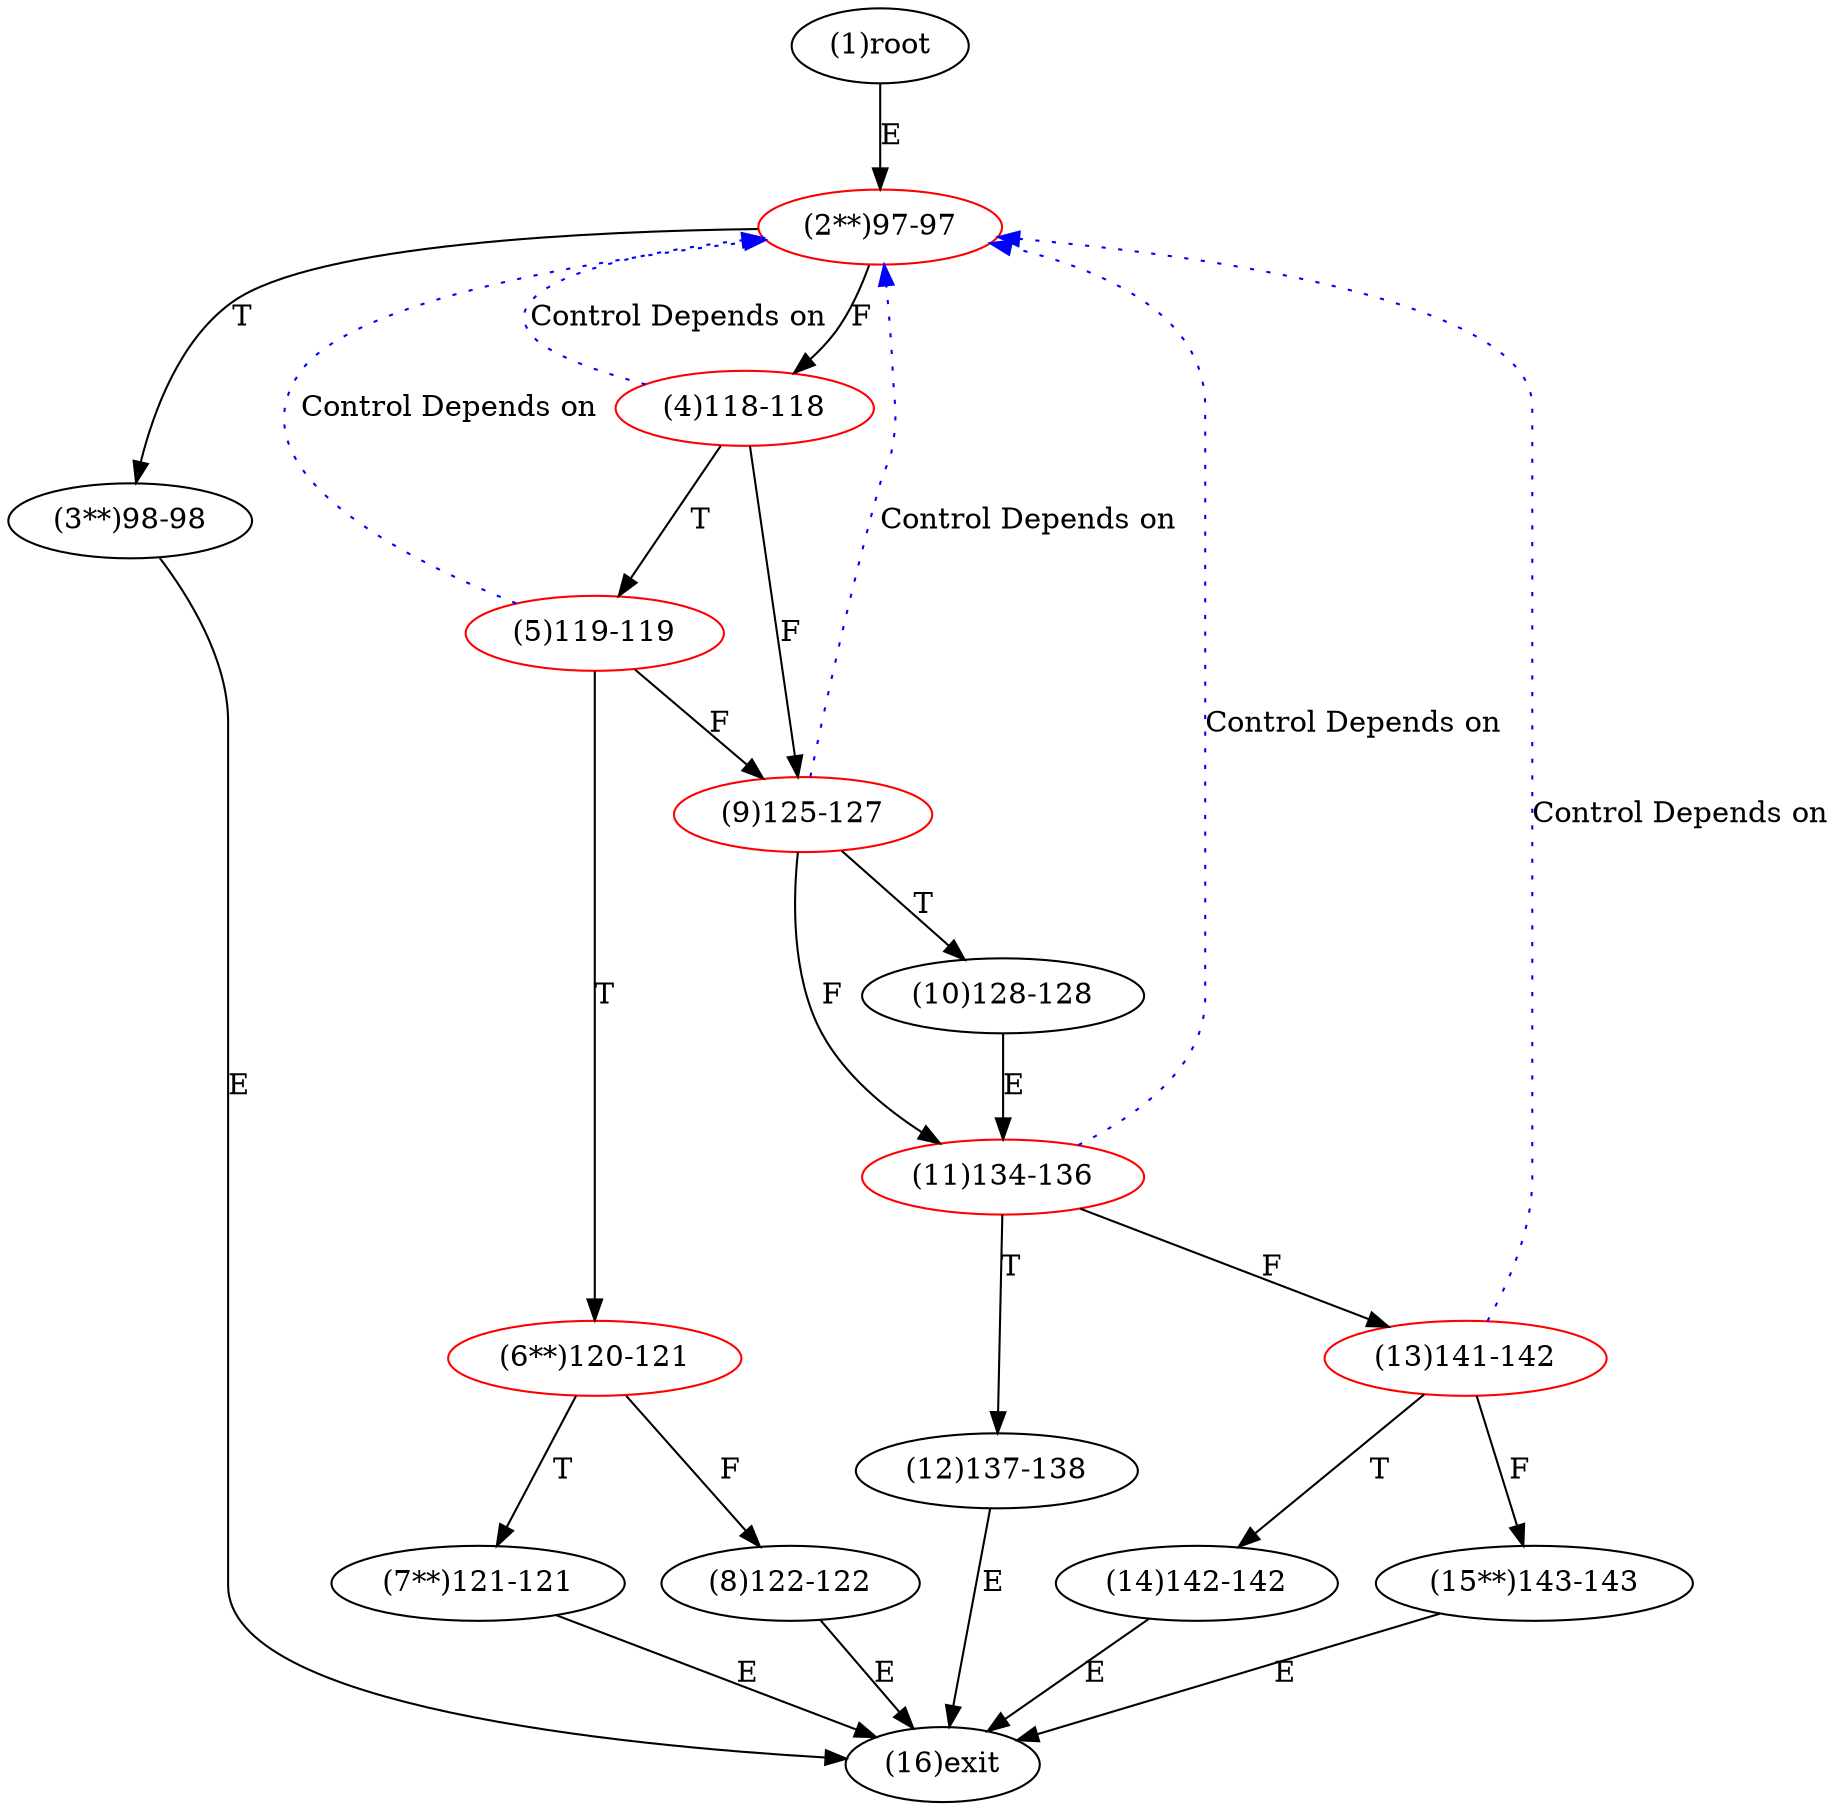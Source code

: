 digraph "" { 
1[ label="(1)root"];
2[ label="(2**)97-97",color=red];
3[ label="(3**)98-98"];
4[ label="(4)118-118",color=red];
5[ label="(5)119-119",color=red];
6[ label="(6**)120-121",color=red];
7[ label="(7**)121-121"];
8[ label="(8)122-122"];
9[ label="(9)125-127",color=red];
10[ label="(10)128-128"];
11[ label="(11)134-136",color=red];
12[ label="(12)137-138"];
13[ label="(13)141-142",color=red];
14[ label="(14)142-142"];
15[ label="(15**)143-143"];
16[ label="(16)exit"];
1->2[ label="E"];
2->4[ label="F"];
2->3[ label="T"];
3->16[ label="E"];
4->9[ label="F"];
4->5[ label="T"];
5->9[ label="F"];
5->6[ label="T"];
6->8[ label="F"];
6->7[ label="T"];
7->16[ label="E"];
8->16[ label="E"];
9->11[ label="F"];
9->10[ label="T"];
10->11[ label="E"];
11->13[ label="F"];
11->12[ label="T"];
12->16[ label="E"];
13->15[ label="F"];
13->14[ label="T"];
14->16[ label="E"];
15->16[ label="E"];
4->2[ color="blue" label="Control Depends on" style = dotted ];
5->2[ color="blue" label="Control Depends on" style = dotted ];
9->2[ color="blue" label="Control Depends on" style = dotted ];
11->2[ color="blue" label="Control Depends on" style = dotted ];
13->2[ color="blue" label="Control Depends on" style = dotted ];
}